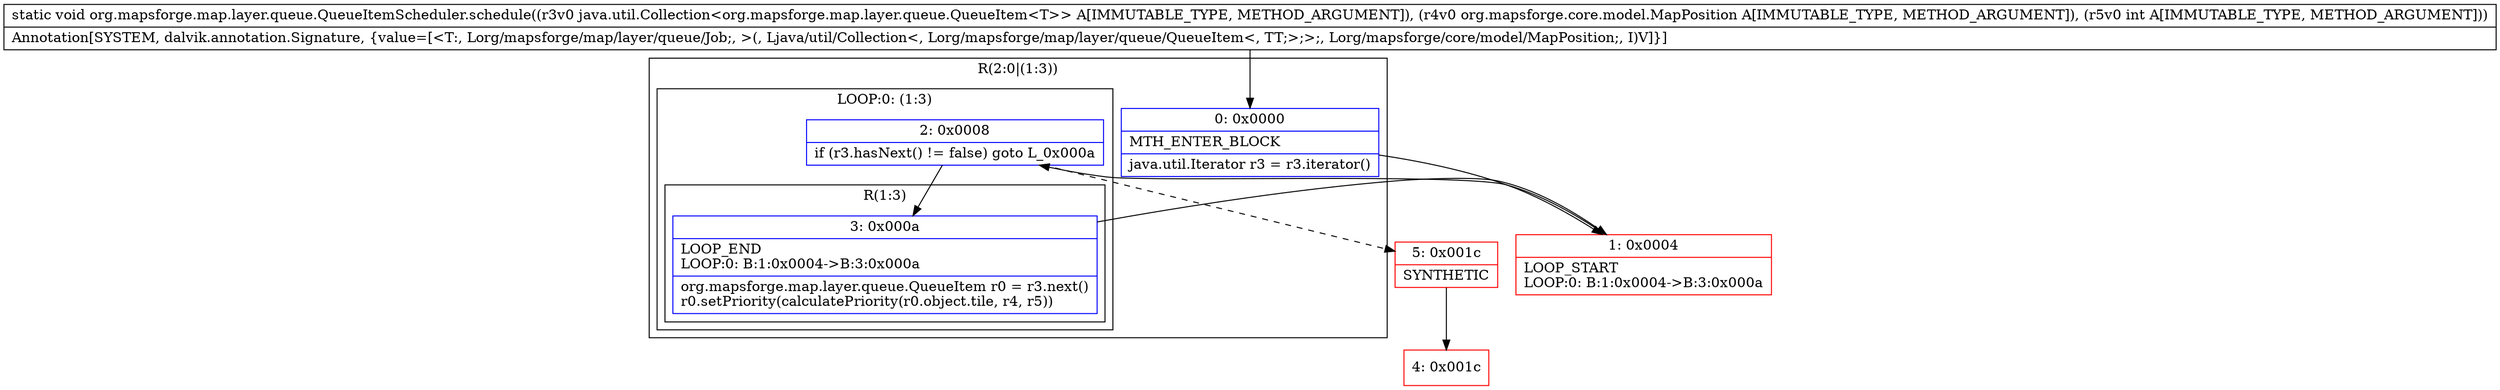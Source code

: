 digraph "CFG fororg.mapsforge.map.layer.queue.QueueItemScheduler.schedule(Ljava\/util\/Collection;Lorg\/mapsforge\/core\/model\/MapPosition;I)V" {
subgraph cluster_Region_1344698592 {
label = "R(2:0|(1:3))";
node [shape=record,color=blue];
Node_0 [shape=record,label="{0\:\ 0x0000|MTH_ENTER_BLOCK\l|java.util.Iterator r3 = r3.iterator()\l}"];
subgraph cluster_LoopRegion_41878443 {
label = "LOOP:0: (1:3)";
node [shape=record,color=blue];
Node_2 [shape=record,label="{2\:\ 0x0008|if (r3.hasNext() != false) goto L_0x000a\l}"];
subgraph cluster_Region_65050332 {
label = "R(1:3)";
node [shape=record,color=blue];
Node_3 [shape=record,label="{3\:\ 0x000a|LOOP_END\lLOOP:0: B:1:0x0004\-\>B:3:0x000a\l|org.mapsforge.map.layer.queue.QueueItem r0 = r3.next()\lr0.setPriority(calculatePriority(r0.object.tile, r4, r5))\l}"];
}
}
}
Node_1 [shape=record,color=red,label="{1\:\ 0x0004|LOOP_START\lLOOP:0: B:1:0x0004\-\>B:3:0x000a\l}"];
Node_4 [shape=record,color=red,label="{4\:\ 0x001c}"];
Node_5 [shape=record,color=red,label="{5\:\ 0x001c|SYNTHETIC\l}"];
MethodNode[shape=record,label="{static void org.mapsforge.map.layer.queue.QueueItemScheduler.schedule((r3v0 java.util.Collection\<org.mapsforge.map.layer.queue.QueueItem\<T\>\> A[IMMUTABLE_TYPE, METHOD_ARGUMENT]), (r4v0 org.mapsforge.core.model.MapPosition A[IMMUTABLE_TYPE, METHOD_ARGUMENT]), (r5v0 int A[IMMUTABLE_TYPE, METHOD_ARGUMENT]))  | Annotation[SYSTEM, dalvik.annotation.Signature, \{value=[\<T:, Lorg\/mapsforge\/map\/layer\/queue\/Job;, \>(, Ljava\/util\/Collection\<, Lorg\/mapsforge\/map\/layer\/queue\/QueueItem\<, TT;\>;\>;, Lorg\/mapsforge\/core\/model\/MapPosition;, I)V]\}]\l}"];
MethodNode -> Node_0;
Node_0 -> Node_1;
Node_2 -> Node_3;
Node_2 -> Node_5[style=dashed];
Node_3 -> Node_1;
Node_1 -> Node_2;
Node_5 -> Node_4;
}

